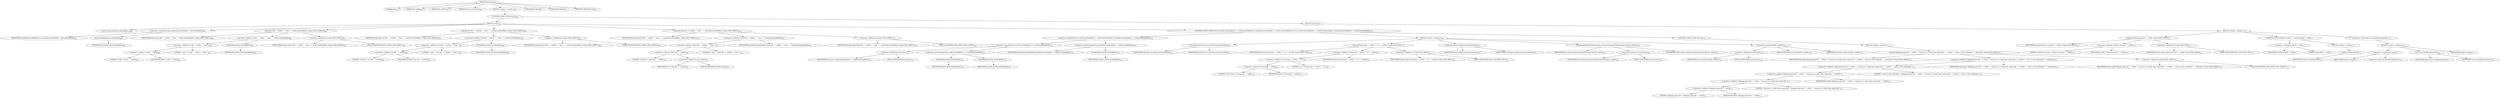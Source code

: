 digraph "process" {  
"1543" [label = <(METHOD,process)<SUB>692</SUB>> ]
"81" [label = <(PARAM,this)<SUB>692</SUB>> ]
"1544" [label = <(PARAM,File inFile)<SUB>692</SUB>> ]
"1545" [label = <(PARAM,File outFile)<SUB>692</SUB>> ]
"1546" [label = <(PARAM,Resource stylesheet)<SUB>692</SUB>> ]
"1547" [label = <(BLOCK,&lt;empty&gt;,&lt;empty&gt;)<SUB>693</SUB>> ]
"1548" [label = <(CONTROL_STRUCTURE,try,try)<SUB>694</SUB>> ]
"1549" [label = <(BLOCK,try,try)<SUB>694</SUB>> ]
"1550" [label = <(LOCAL,long styleSheetLastModified: long)> ]
"1551" [label = <(&lt;operator&gt;.assignment,long styleSheetLastModified = getLastModified())<SUB>695</SUB>> ]
"1552" [label = <(IDENTIFIER,styleSheetLastModified,long styleSheetLastModified = getLastModified())<SUB>695</SUB>> ]
"1553" [label = <(getLastModified,getLastModified())<SUB>695</SUB>> ]
"1554" [label = <(IDENTIFIER,stylesheet,getLastModified())<SUB>695</SUB>> ]
"1555" [label = <(log,log(&quot;In file &quot; + inFile + &quot; time: &quot; + inFile.lastModified(), Project.MSG_DEBUG))<SUB>696</SUB>> ]
"80" [label = <(IDENTIFIER,this,log(&quot;In file &quot; + inFile + &quot; time: &quot; + inFile.lastModified(), Project.MSG_DEBUG))<SUB>696</SUB>> ]
"1556" [label = <(&lt;operator&gt;.addition,&quot;In file &quot; + inFile + &quot; time: &quot; + inFile.lastModified())<SUB>696</SUB>> ]
"1557" [label = <(&lt;operator&gt;.addition,&quot;In file &quot; + inFile + &quot; time: &quot;)<SUB>696</SUB>> ]
"1558" [label = <(&lt;operator&gt;.addition,&quot;In file &quot; + inFile)<SUB>696</SUB>> ]
"1559" [label = <(LITERAL,&quot;In file &quot;,&quot;In file &quot; + inFile)<SUB>696</SUB>> ]
"1560" [label = <(IDENTIFIER,inFile,&quot;In file &quot; + inFile)<SUB>696</SUB>> ]
"1561" [label = <(LITERAL,&quot; time: &quot;,&quot;In file &quot; + inFile + &quot; time: &quot;)<SUB>696</SUB>> ]
"1562" [label = <(lastModified,inFile.lastModified())<SUB>696</SUB>> ]
"1563" [label = <(IDENTIFIER,inFile,inFile.lastModified())<SUB>696</SUB>> ]
"1564" [label = <(&lt;operator&gt;.fieldAccess,Project.MSG_DEBUG)<SUB>697</SUB>> ]
"1565" [label = <(IDENTIFIER,Project,log(&quot;In file &quot; + inFile + &quot; time: &quot; + inFile.lastModified(), Project.MSG_DEBUG))<SUB>697</SUB>> ]
"1566" [label = <(FIELD_IDENTIFIER,MSG_DEBUG,MSG_DEBUG)<SUB>697</SUB>> ]
"1567" [label = <(log,log(&quot;Out file &quot; + outFile + &quot; time: &quot; + outFile.lastModified(), Project.MSG_DEBUG))<SUB>698</SUB>> ]
"82" [label = <(IDENTIFIER,this,log(&quot;Out file &quot; + outFile + &quot; time: &quot; + outFile.lastModified(), Project.MSG_DEBUG))<SUB>698</SUB>> ]
"1568" [label = <(&lt;operator&gt;.addition,&quot;Out file &quot; + outFile + &quot; time: &quot; + outFile.lastModified())<SUB>698</SUB>> ]
"1569" [label = <(&lt;operator&gt;.addition,&quot;Out file &quot; + outFile + &quot; time: &quot;)<SUB>698</SUB>> ]
"1570" [label = <(&lt;operator&gt;.addition,&quot;Out file &quot; + outFile)<SUB>698</SUB>> ]
"1571" [label = <(LITERAL,&quot;Out file &quot;,&quot;Out file &quot; + outFile)<SUB>698</SUB>> ]
"1572" [label = <(IDENTIFIER,outFile,&quot;Out file &quot; + outFile)<SUB>698</SUB>> ]
"1573" [label = <(LITERAL,&quot; time: &quot;,&quot;Out file &quot; + outFile + &quot; time: &quot;)<SUB>698</SUB>> ]
"1574" [label = <(lastModified,outFile.lastModified())<SUB>698</SUB>> ]
"1575" [label = <(IDENTIFIER,outFile,outFile.lastModified())<SUB>698</SUB>> ]
"1576" [label = <(&lt;operator&gt;.fieldAccess,Project.MSG_DEBUG)<SUB>699</SUB>> ]
"1577" [label = <(IDENTIFIER,Project,log(&quot;Out file &quot; + outFile + &quot; time: &quot; + outFile.lastModified(), Project.MSG_DEBUG))<SUB>699</SUB>> ]
"1578" [label = <(FIELD_IDENTIFIER,MSG_DEBUG,MSG_DEBUG)<SUB>699</SUB>> ]
"1579" [label = <(log,log(&quot;Style file &quot; + xslFile + &quot; time: &quot; + styleSheetLastModified, Project.MSG_DEBUG))<SUB>700</SUB>> ]
"83" [label = <(IDENTIFIER,this,log(&quot;Style file &quot; + xslFile + &quot; time: &quot; + styleSheetLastModified, Project.MSG_DEBUG))<SUB>700</SUB>> ]
"1580" [label = <(&lt;operator&gt;.addition,&quot;Style file &quot; + xslFile + &quot; time: &quot; + styleSheetLastModified)<SUB>700</SUB>> ]
"1581" [label = <(&lt;operator&gt;.addition,&quot;Style file &quot; + xslFile + &quot; time: &quot;)<SUB>700</SUB>> ]
"1582" [label = <(&lt;operator&gt;.addition,&quot;Style file &quot; + xslFile)<SUB>700</SUB>> ]
"1583" [label = <(LITERAL,&quot;Style file &quot;,&quot;Style file &quot; + xslFile)<SUB>700</SUB>> ]
"1584" [label = <(&lt;operator&gt;.fieldAccess,this.xslFile)<SUB>700</SUB>> ]
"1585" [label = <(IDENTIFIER,this,&quot;Style file &quot; + xslFile)<SUB>700</SUB>> ]
"1586" [label = <(FIELD_IDENTIFIER,xslFile,xslFile)<SUB>700</SUB>> ]
"1587" [label = <(LITERAL,&quot; time: &quot;,&quot;Style file &quot; + xslFile + &quot; time: &quot;)<SUB>700</SUB>> ]
"1588" [label = <(IDENTIFIER,styleSheetLastModified,&quot;Style file &quot; + xslFile + &quot; time: &quot; + styleSheetLastModified)<SUB>700</SUB>> ]
"1589" [label = <(&lt;operator&gt;.fieldAccess,Project.MSG_DEBUG)<SUB>701</SUB>> ]
"1590" [label = <(IDENTIFIER,Project,log(&quot;Style file &quot; + xslFile + &quot; time: &quot; + styleSheetLastModified, Project.MSG_DEBUG))<SUB>701</SUB>> ]
"1591" [label = <(FIELD_IDENTIFIER,MSG_DEBUG,MSG_DEBUG)<SUB>701</SUB>> ]
"1592" [label = <(CONTROL_STRUCTURE,if (force || inFile.lastModified() &gt;= outFile.lastModified() || styleSheetLastModified &gt;= outFile.lastModified()),if (force || inFile.lastModified() &gt;= outFile.lastModified() || styleSheetLastModified &gt;= outFile.lastModified()))<SUB>702</SUB>> ]
"1593" [label = <(&lt;operator&gt;.logicalOr,force || inFile.lastModified() &gt;= outFile.lastModified() || styleSheetLastModified &gt;= outFile.lastModified())<SUB>702</SUB>> ]
"1594" [label = <(&lt;operator&gt;.logicalOr,force || inFile.lastModified() &gt;= outFile.lastModified())<SUB>702</SUB>> ]
"1595" [label = <(&lt;operator&gt;.fieldAccess,this.force)<SUB>702</SUB>> ]
"1596" [label = <(IDENTIFIER,this,force || inFile.lastModified() &gt;= outFile.lastModified())<SUB>702</SUB>> ]
"1597" [label = <(FIELD_IDENTIFIER,force,force)<SUB>702</SUB>> ]
"1598" [label = <(&lt;operator&gt;.greaterEqualsThan,inFile.lastModified() &gt;= outFile.lastModified())<SUB>702</SUB>> ]
"1599" [label = <(lastModified,inFile.lastModified())<SUB>702</SUB>> ]
"1600" [label = <(IDENTIFIER,inFile,inFile.lastModified())<SUB>702</SUB>> ]
"1601" [label = <(lastModified,outFile.lastModified())<SUB>702</SUB>> ]
"1602" [label = <(IDENTIFIER,outFile,outFile.lastModified())<SUB>702</SUB>> ]
"1603" [label = <(&lt;operator&gt;.greaterEqualsThan,styleSheetLastModified &gt;= outFile.lastModified())<SUB>703</SUB>> ]
"1604" [label = <(IDENTIFIER,styleSheetLastModified,styleSheetLastModified &gt;= outFile.lastModified())<SUB>703</SUB>> ]
"1605" [label = <(lastModified,outFile.lastModified())<SUB>703</SUB>> ]
"1606" [label = <(IDENTIFIER,outFile,outFile.lastModified())<SUB>703</SUB>> ]
"1607" [label = <(BLOCK,&lt;empty&gt;,&lt;empty&gt;)<SUB>703</SUB>> ]
"1608" [label = <(ensureDirectoryFor,this.ensureDirectoryFor(outFile))<SUB>704</SUB>> ]
"84" [label = <(IDENTIFIER,this,this.ensureDirectoryFor(outFile))<SUB>704</SUB>> ]
"1609" [label = <(IDENTIFIER,outFile,this.ensureDirectoryFor(outFile))<SUB>704</SUB>> ]
"1610" [label = <(log,log(&quot;Processing &quot; + inFile + &quot; to &quot; + outFile, Project.MSG_INFO))<SUB>705</SUB>> ]
"85" [label = <(IDENTIFIER,this,log(&quot;Processing &quot; + inFile + &quot; to &quot; + outFile, Project.MSG_INFO))<SUB>705</SUB>> ]
"1611" [label = <(&lt;operator&gt;.addition,&quot;Processing &quot; + inFile + &quot; to &quot; + outFile)<SUB>705</SUB>> ]
"1612" [label = <(&lt;operator&gt;.addition,&quot;Processing &quot; + inFile + &quot; to &quot;)<SUB>705</SUB>> ]
"1613" [label = <(&lt;operator&gt;.addition,&quot;Processing &quot; + inFile)<SUB>705</SUB>> ]
"1614" [label = <(LITERAL,&quot;Processing &quot;,&quot;Processing &quot; + inFile)<SUB>705</SUB>> ]
"1615" [label = <(IDENTIFIER,inFile,&quot;Processing &quot; + inFile)<SUB>705</SUB>> ]
"1616" [label = <(LITERAL,&quot; to &quot;,&quot;Processing &quot; + inFile + &quot; to &quot;)<SUB>705</SUB>> ]
"1617" [label = <(IDENTIFIER,outFile,&quot;Processing &quot; + inFile + &quot; to &quot; + outFile)<SUB>705</SUB>> ]
"1618" [label = <(&lt;operator&gt;.fieldAccess,Project.MSG_INFO)<SUB>706</SUB>> ]
"1619" [label = <(IDENTIFIER,Project,log(&quot;Processing &quot; + inFile + &quot; to &quot; + outFile, Project.MSG_INFO))<SUB>706</SUB>> ]
"1620" [label = <(FIELD_IDENTIFIER,MSG_INFO,MSG_INFO)<SUB>706</SUB>> ]
"1621" [label = <(configureLiaison,configureLiaison(stylesheet))<SUB>707</SUB>> ]
"86" [label = <(IDENTIFIER,this,configureLiaison(stylesheet))<SUB>707</SUB>> ]
"1622" [label = <(IDENTIFIER,stylesheet,configureLiaison(stylesheet))<SUB>707</SUB>> ]
"1623" [label = <(setLiaisonDynamicFileParameters,setLiaisonDynamicFileParameters(liaison, inFile))<SUB>708</SUB>> ]
"87" [label = <(IDENTIFIER,this,setLiaisonDynamicFileParameters(liaison, inFile))<SUB>708</SUB>> ]
"1624" [label = <(&lt;operator&gt;.fieldAccess,this.liaison)<SUB>708</SUB>> ]
"1625" [label = <(IDENTIFIER,this,setLiaisonDynamicFileParameters(liaison, inFile))<SUB>708</SUB>> ]
"1626" [label = <(FIELD_IDENTIFIER,liaison,liaison)<SUB>708</SUB>> ]
"1627" [label = <(IDENTIFIER,inFile,setLiaisonDynamicFileParameters(liaison, inFile))<SUB>708</SUB>> ]
"1628" [label = <(transform,transform(inFile, outFile))<SUB>709</SUB>> ]
"1629" [label = <(&lt;operator&gt;.fieldAccess,this.liaison)<SUB>709</SUB>> ]
"1630" [label = <(IDENTIFIER,this,transform(inFile, outFile))<SUB>709</SUB>> ]
"1631" [label = <(FIELD_IDENTIFIER,liaison,liaison)<SUB>709</SUB>> ]
"1632" [label = <(IDENTIFIER,inFile,transform(inFile, outFile))<SUB>709</SUB>> ]
"1633" [label = <(IDENTIFIER,outFile,transform(inFile, outFile))<SUB>709</SUB>> ]
"1634" [label = <(CONTROL_STRUCTURE,else,else)<SUB>710</SUB>> ]
"1635" [label = <(BLOCK,&lt;empty&gt;,&lt;empty&gt;)<SUB>710</SUB>> ]
"1636" [label = <(log,log(&quot;Skipping input file &quot; + inFile + &quot; because it is older than output file &quot; + outFile + &quot; and so is the stylesheet &quot; + stylesheet, Project.MSG_DEBUG))<SUB>711</SUB>> ]
"88" [label = <(IDENTIFIER,this,log(&quot;Skipping input file &quot; + inFile + &quot; because it is older than output file &quot; + outFile + &quot; and so is the stylesheet &quot; + stylesheet, Project.MSG_DEBUG))<SUB>711</SUB>> ]
"1637" [label = <(&lt;operator&gt;.addition,&quot;Skipping input file &quot; + inFile + &quot; because it is older than output file &quot; + outFile + &quot; and so is the stylesheet &quot; + stylesheet)<SUB>711</SUB>> ]
"1638" [label = <(&lt;operator&gt;.addition,&quot;Skipping input file &quot; + inFile + &quot; because it is older than output file &quot; + outFile + &quot; and so is the stylesheet &quot;)<SUB>711</SUB>> ]
"1639" [label = <(&lt;operator&gt;.addition,&quot;Skipping input file &quot; + inFile + &quot; because it is older than output file &quot; + outFile)<SUB>711</SUB>> ]
"1640" [label = <(&lt;operator&gt;.addition,&quot;Skipping input file &quot; + inFile + &quot; because it is older than output file &quot;)<SUB>711</SUB>> ]
"1641" [label = <(&lt;operator&gt;.addition,&quot;Skipping input file &quot; + inFile)<SUB>711</SUB>> ]
"1642" [label = <(LITERAL,&quot;Skipping input file &quot;,&quot;Skipping input file &quot; + inFile)<SUB>711</SUB>> ]
"1643" [label = <(IDENTIFIER,inFile,&quot;Skipping input file &quot; + inFile)<SUB>711</SUB>> ]
"1644" [label = <(LITERAL,&quot; because it is older than output file &quot;,&quot;Skipping input file &quot; + inFile + &quot; because it is older than output file &quot;)<SUB>712</SUB>> ]
"1645" [label = <(IDENTIFIER,outFile,&quot;Skipping input file &quot; + inFile + &quot; because it is older than output file &quot; + outFile)<SUB>712</SUB>> ]
"1646" [label = <(LITERAL,&quot; and so is the stylesheet &quot;,&quot;Skipping input file &quot; + inFile + &quot; because it is older than output file &quot; + outFile + &quot; and so is the stylesheet &quot;)<SUB>713</SUB>> ]
"1647" [label = <(IDENTIFIER,stylesheet,&quot;Skipping input file &quot; + inFile + &quot; because it is older than output file &quot; + outFile + &quot; and so is the stylesheet &quot; + stylesheet)<SUB>713</SUB>> ]
"1648" [label = <(&lt;operator&gt;.fieldAccess,Project.MSG_DEBUG)<SUB>713</SUB>> ]
"1649" [label = <(IDENTIFIER,Project,log(&quot;Skipping input file &quot; + inFile + &quot; because it is older than output file &quot; + outFile + &quot; and so is the stylesheet &quot; + stylesheet, Project.MSG_DEBUG))<SUB>713</SUB>> ]
"1650" [label = <(FIELD_IDENTIFIER,MSG_DEBUG,MSG_DEBUG)<SUB>713</SUB>> ]
"1651" [label = <(BLOCK,catch,catch)> ]
"1652" [label = <(BLOCK,&lt;empty&gt;,&lt;empty&gt;)<SUB>715</SUB>> ]
"1653" [label = <(log,log(&quot;Failed to process &quot; + inFile, Project.MSG_INFO))<SUB>716</SUB>> ]
"89" [label = <(IDENTIFIER,this,log(&quot;Failed to process &quot; + inFile, Project.MSG_INFO))<SUB>716</SUB>> ]
"1654" [label = <(&lt;operator&gt;.addition,&quot;Failed to process &quot; + inFile)<SUB>716</SUB>> ]
"1655" [label = <(LITERAL,&quot;Failed to process &quot;,&quot;Failed to process &quot; + inFile)<SUB>716</SUB>> ]
"1656" [label = <(IDENTIFIER,inFile,&quot;Failed to process &quot; + inFile)<SUB>716</SUB>> ]
"1657" [label = <(&lt;operator&gt;.fieldAccess,Project.MSG_INFO)<SUB>716</SUB>> ]
"1658" [label = <(IDENTIFIER,Project,log(&quot;Failed to process &quot; + inFile, Project.MSG_INFO))<SUB>716</SUB>> ]
"1659" [label = <(FIELD_IDENTIFIER,MSG_INFO,MSG_INFO)<SUB>716</SUB>> ]
"1660" [label = <(CONTROL_STRUCTURE,if (outFile != null),if (outFile != null))<SUB>717</SUB>> ]
"1661" [label = <(&lt;operator&gt;.notEquals,outFile != null)<SUB>717</SUB>> ]
"1662" [label = <(IDENTIFIER,outFile,outFile != null)<SUB>717</SUB>> ]
"1663" [label = <(LITERAL,null,outFile != null)<SUB>717</SUB>> ]
"1664" [label = <(BLOCK,&lt;empty&gt;,&lt;empty&gt;)<SUB>717</SUB>> ]
"1665" [label = <(delete,outFile.delete())<SUB>718</SUB>> ]
"1666" [label = <(IDENTIFIER,outFile,outFile.delete())<SUB>718</SUB>> ]
"1667" [label = <(&lt;operator&gt;.throw,throw new BuildException(ex);)<SUB>720</SUB>> ]
"1668" [label = <(BLOCK,&lt;empty&gt;,&lt;empty&gt;)<SUB>720</SUB>> ]
"1669" [label = <(&lt;operator&gt;.assignment,&lt;empty&gt;)> ]
"1670" [label = <(IDENTIFIER,$obj19,&lt;empty&gt;)> ]
"1671" [label = <(&lt;operator&gt;.alloc,new BuildException(ex))<SUB>720</SUB>> ]
"1672" [label = <(&lt;init&gt;,new BuildException(ex))<SUB>720</SUB>> ]
"1673" [label = <(IDENTIFIER,$obj19,new BuildException(ex))> ]
"1674" [label = <(IDENTIFIER,ex,new BuildException(ex))<SUB>720</SUB>> ]
"1675" [label = <(IDENTIFIER,$obj19,&lt;empty&gt;)> ]
"1676" [label = <(MODIFIER,PRIVATE)> ]
"1677" [label = <(MODIFIER,VIRTUAL)> ]
"1678" [label = <(METHOD_RETURN,void)<SUB>692</SUB>> ]
  "1543" -> "81" 
  "1543" -> "1544" 
  "1543" -> "1545" 
  "1543" -> "1546" 
  "1543" -> "1547" 
  "1543" -> "1676" 
  "1543" -> "1677" 
  "1543" -> "1678" 
  "1547" -> "1548" 
  "1548" -> "1549" 
  "1548" -> "1651" 
  "1549" -> "1550" 
  "1549" -> "1551" 
  "1549" -> "1555" 
  "1549" -> "1567" 
  "1549" -> "1579" 
  "1549" -> "1592" 
  "1551" -> "1552" 
  "1551" -> "1553" 
  "1553" -> "1554" 
  "1555" -> "80" 
  "1555" -> "1556" 
  "1555" -> "1564" 
  "1556" -> "1557" 
  "1556" -> "1562" 
  "1557" -> "1558" 
  "1557" -> "1561" 
  "1558" -> "1559" 
  "1558" -> "1560" 
  "1562" -> "1563" 
  "1564" -> "1565" 
  "1564" -> "1566" 
  "1567" -> "82" 
  "1567" -> "1568" 
  "1567" -> "1576" 
  "1568" -> "1569" 
  "1568" -> "1574" 
  "1569" -> "1570" 
  "1569" -> "1573" 
  "1570" -> "1571" 
  "1570" -> "1572" 
  "1574" -> "1575" 
  "1576" -> "1577" 
  "1576" -> "1578" 
  "1579" -> "83" 
  "1579" -> "1580" 
  "1579" -> "1589" 
  "1580" -> "1581" 
  "1580" -> "1588" 
  "1581" -> "1582" 
  "1581" -> "1587" 
  "1582" -> "1583" 
  "1582" -> "1584" 
  "1584" -> "1585" 
  "1584" -> "1586" 
  "1589" -> "1590" 
  "1589" -> "1591" 
  "1592" -> "1593" 
  "1592" -> "1607" 
  "1592" -> "1634" 
  "1593" -> "1594" 
  "1593" -> "1603" 
  "1594" -> "1595" 
  "1594" -> "1598" 
  "1595" -> "1596" 
  "1595" -> "1597" 
  "1598" -> "1599" 
  "1598" -> "1601" 
  "1599" -> "1600" 
  "1601" -> "1602" 
  "1603" -> "1604" 
  "1603" -> "1605" 
  "1605" -> "1606" 
  "1607" -> "1608" 
  "1607" -> "1610" 
  "1607" -> "1621" 
  "1607" -> "1623" 
  "1607" -> "1628" 
  "1608" -> "84" 
  "1608" -> "1609" 
  "1610" -> "85" 
  "1610" -> "1611" 
  "1610" -> "1618" 
  "1611" -> "1612" 
  "1611" -> "1617" 
  "1612" -> "1613" 
  "1612" -> "1616" 
  "1613" -> "1614" 
  "1613" -> "1615" 
  "1618" -> "1619" 
  "1618" -> "1620" 
  "1621" -> "86" 
  "1621" -> "1622" 
  "1623" -> "87" 
  "1623" -> "1624" 
  "1623" -> "1627" 
  "1624" -> "1625" 
  "1624" -> "1626" 
  "1628" -> "1629" 
  "1628" -> "1632" 
  "1628" -> "1633" 
  "1629" -> "1630" 
  "1629" -> "1631" 
  "1634" -> "1635" 
  "1635" -> "1636" 
  "1636" -> "88" 
  "1636" -> "1637" 
  "1636" -> "1648" 
  "1637" -> "1638" 
  "1637" -> "1647" 
  "1638" -> "1639" 
  "1638" -> "1646" 
  "1639" -> "1640" 
  "1639" -> "1645" 
  "1640" -> "1641" 
  "1640" -> "1644" 
  "1641" -> "1642" 
  "1641" -> "1643" 
  "1648" -> "1649" 
  "1648" -> "1650" 
  "1651" -> "1652" 
  "1652" -> "1653" 
  "1652" -> "1660" 
  "1652" -> "1667" 
  "1653" -> "89" 
  "1653" -> "1654" 
  "1653" -> "1657" 
  "1654" -> "1655" 
  "1654" -> "1656" 
  "1657" -> "1658" 
  "1657" -> "1659" 
  "1660" -> "1661" 
  "1660" -> "1664" 
  "1661" -> "1662" 
  "1661" -> "1663" 
  "1664" -> "1665" 
  "1665" -> "1666" 
  "1667" -> "1668" 
  "1668" -> "1669" 
  "1668" -> "1672" 
  "1668" -> "1675" 
  "1669" -> "1670" 
  "1669" -> "1671" 
  "1672" -> "1673" 
  "1672" -> "1674" 
}

